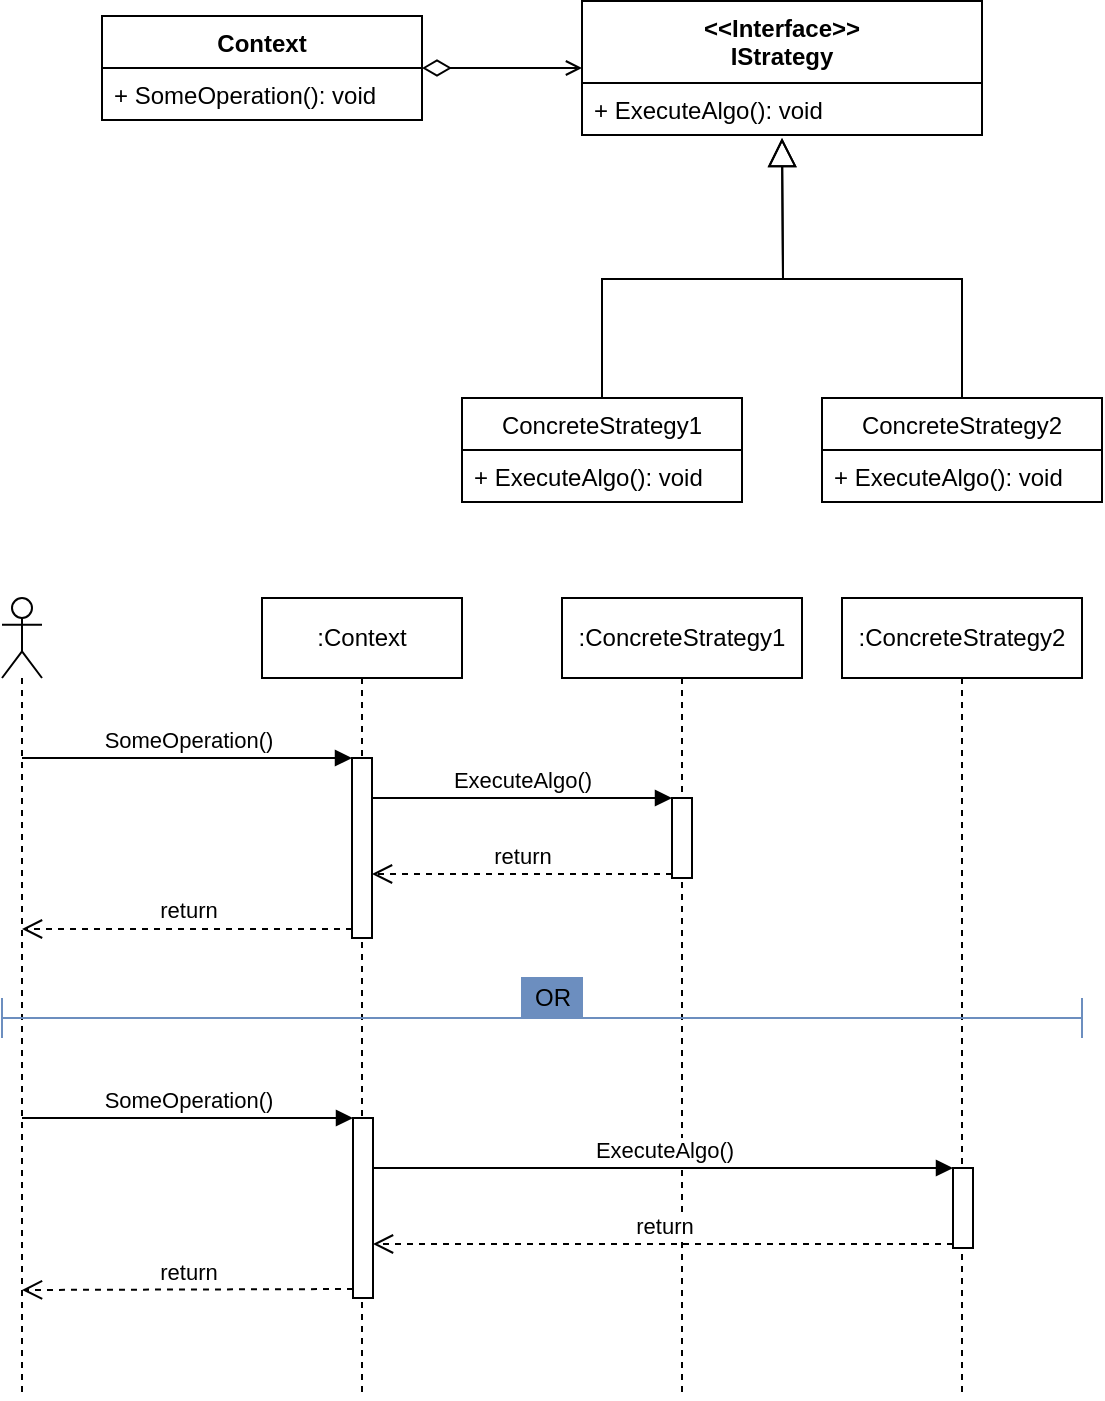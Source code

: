 <mxfile>
    <diagram id="fe0f95df-8578-7ff9-5e9f-db93b6560ab3" name="Strategy">
        <mxGraphModel dx="1386" dy="784" grid="1" gridSize="10" guides="1" tooltips="1" connect="1" arrows="1" fold="1" page="0" pageScale="1" pageWidth="850" pageHeight="1100" background="none" math="0" shadow="0">
            <root>
                <mxCell id="0"/>
                <mxCell id="1" parent="0"/>
                <mxCell id="46a01054fbe08899-24" style="edgeStyle=orthogonalEdgeStyle;rounded=0;html=1;jettySize=auto;orthogonalLoop=1;endArrow=open;endFill=0;startArrow=diamondThin;startFill=0;startSize=12;endSize=6;" parent="1" source="46a01054fbe08899-1" target="2" edge="1">
                    <mxGeometry relative="1" as="geometry">
                        <mxPoint x="360" y="175" as="targetPoint"/>
                    </mxGeometry>
                </mxCell>
                <mxCell id="46a01054fbe08899-1" value="Context" style="swimlane;fontStyle=1;align=center;verticalAlign=top;childLayout=stackLayout;horizontal=1;startSize=26;horizontalStack=0;resizeParent=1;resizeParentMax=0;resizeLast=0;collapsible=1;marginBottom=0;swimlaneFillColor=default;" parent="1" vertex="1">
                    <mxGeometry x="120" y="149" width="160" height="52" as="geometry"/>
                </mxCell>
                <mxCell id="46a01054fbe08899-4" value="+ SomeOperation(): void" style="text;strokeColor=none;align=left;verticalAlign=top;spacingLeft=4;spacingRight=4;overflow=hidden;rotatable=0;points=[[0,0.5],[1,0.5]];portConstraint=eastwest;" parent="46a01054fbe08899-1" vertex="1">
                    <mxGeometry y="26" width="160" height="26" as="geometry"/>
                </mxCell>
                <mxCell id="46a01054fbe08899-23" style="edgeStyle=orthogonalEdgeStyle;rounded=0;html=1;jettySize=auto;orthogonalLoop=1;endArrow=block;endFill=0;endSize=12;exitX=0.5;exitY=0;exitDx=0;exitDy=0;" parent="1" source="46a01054fbe08899-10" edge="1">
                    <mxGeometry relative="1" as="geometry">
                        <mxPoint x="460" y="210" as="targetPoint"/>
                    </mxGeometry>
                </mxCell>
                <mxCell id="46a01054fbe08899-10" value="ConcreteStrategy1" style="swimlane;fontStyle=0;childLayout=stackLayout;horizontal=1;startSize=26;horizontalStack=0;resizeParent=1;resizeParentMax=0;resizeLast=0;collapsible=1;marginBottom=0;strokeColor=default;fillColor=default;swimlaneFillColor=default;" parent="1" vertex="1">
                    <mxGeometry x="300" y="340" width="140" height="52" as="geometry"/>
                </mxCell>
                <mxCell id="46a01054fbe08899-11" value="+ ExecuteAlgo(): void" style="text;strokeColor=none;align=left;verticalAlign=top;spacingLeft=4;spacingRight=4;overflow=hidden;rotatable=0;points=[[0,0.5],[1,0.5]];portConstraint=eastwest;" parent="46a01054fbe08899-10" vertex="1">
                    <mxGeometry y="26" width="140" height="26" as="geometry"/>
                </mxCell>
                <mxCell id="46a01054fbe08899-22" style="edgeStyle=orthogonalEdgeStyle;rounded=0;html=1;jettySize=auto;orthogonalLoop=1;endArrow=block;endFill=0;endSize=12;exitX=0.5;exitY=0;exitDx=0;exitDy=0;" parent="1" source="46a01054fbe08899-19" edge="1">
                    <mxGeometry relative="1" as="geometry">
                        <mxPoint x="460" y="210" as="targetPoint"/>
                    </mxGeometry>
                </mxCell>
                <mxCell id="46a01054fbe08899-19" value="ConcreteStrategy2" style="swimlane;fontStyle=0;childLayout=stackLayout;horizontal=1;startSize=26;horizontalStack=0;resizeParent=1;resizeParentMax=0;resizeLast=0;collapsible=1;marginBottom=0;swimlaneFillColor=default;" parent="1" vertex="1">
                    <mxGeometry x="480" y="340" width="140" height="52" as="geometry"/>
                </mxCell>
                <mxCell id="46a01054fbe08899-20" value="+ ExecuteAlgo(): void" style="text;strokeColor=none;align=left;verticalAlign=top;spacingLeft=4;spacingRight=4;overflow=hidden;rotatable=0;points=[[0,0.5],[1,0.5]];portConstraint=eastwest;" parent="46a01054fbe08899-19" vertex="1">
                    <mxGeometry y="26" width="140" height="26" as="geometry"/>
                </mxCell>
                <mxCell id="46a01054fbe08899-27" value=":Context" style="shape=umlLifeline;perimeter=lifelinePerimeter;whiteSpace=wrap;html=1;container=1;collapsible=0;recursiveResize=0;outlineConnect=0;" parent="1" vertex="1">
                    <mxGeometry x="200" y="440" width="100" height="400" as="geometry"/>
                </mxCell>
                <mxCell id="46a01054fbe08899-32" value="" style="html=1;points=[];perimeter=orthogonalPerimeter;" parent="46a01054fbe08899-27" vertex="1">
                    <mxGeometry x="45" y="80" width="10" height="90" as="geometry"/>
                </mxCell>
                <mxCell id="46a01054fbe08899-42" value="" style="html=1;points=[];perimeter=orthogonalPerimeter;" parent="46a01054fbe08899-27" vertex="1">
                    <mxGeometry x="45.5" y="260" width="10" height="90" as="geometry"/>
                </mxCell>
                <mxCell id="46a01054fbe08899-43" value="SomeOperation()" style="html=1;verticalAlign=bottom;endArrow=block;entryX=0;entryY=0;" parent="46a01054fbe08899-27" target="46a01054fbe08899-42" edge="1">
                    <mxGeometry relative="1" as="geometry">
                        <mxPoint x="-120" y="260" as="sourcePoint"/>
                    </mxGeometry>
                </mxCell>
                <mxCell id="46a01054fbe08899-44" value="return" style="html=1;verticalAlign=bottom;endArrow=open;dashed=1;endSize=8;exitX=0;exitY=0.95;" parent="46a01054fbe08899-27" source="46a01054fbe08899-42" edge="1">
                    <mxGeometry relative="1" as="geometry">
                        <mxPoint x="-120" y="346" as="targetPoint"/>
                    </mxGeometry>
                </mxCell>
                <mxCell id="46a01054fbe08899-28" value=":ConcreteStrategy1" style="shape=umlLifeline;perimeter=lifelinePerimeter;whiteSpace=wrap;html=1;container=1;collapsible=0;recursiveResize=0;outlineConnect=0;" parent="1" vertex="1">
                    <mxGeometry x="350" y="440" width="120" height="400" as="geometry"/>
                </mxCell>
                <mxCell id="46a01054fbe08899-36" value="" style="html=1;points=[];perimeter=orthogonalPerimeter;" parent="46a01054fbe08899-28" vertex="1">
                    <mxGeometry x="55" y="100" width="10" height="40" as="geometry"/>
                </mxCell>
                <mxCell id="46a01054fbe08899-29" value=":ConcreteStrategy2" style="shape=umlLifeline;perimeter=lifelinePerimeter;whiteSpace=wrap;html=1;container=1;collapsible=0;recursiveResize=0;outlineConnect=0;" parent="1" vertex="1">
                    <mxGeometry x="490" y="440" width="120" height="400" as="geometry"/>
                </mxCell>
                <mxCell id="46a01054fbe08899-45" value="" style="html=1;points=[];perimeter=orthogonalPerimeter;" parent="46a01054fbe08899-29" vertex="1">
                    <mxGeometry x="55.5" y="285" width="10" height="40" as="geometry"/>
                </mxCell>
                <mxCell id="46a01054fbe08899-30" value="" style="shape=umlLifeline;participant=umlActor;perimeter=lifelinePerimeter;whiteSpace=wrap;html=1;container=1;collapsible=0;recursiveResize=0;verticalAlign=top;spacingTop=36;labelBackgroundColor=#ffffff;outlineConnect=0;" parent="1" vertex="1">
                    <mxGeometry x="70" y="440" width="20" height="400" as="geometry"/>
                </mxCell>
                <mxCell id="46a01054fbe08899-33" value="SomeOperation()" style="html=1;verticalAlign=bottom;endArrow=block;entryX=0;entryY=0;" parent="1" source="46a01054fbe08899-30" target="46a01054fbe08899-32" edge="1">
                    <mxGeometry relative="1" as="geometry">
                        <mxPoint x="175" y="520" as="sourcePoint"/>
                    </mxGeometry>
                </mxCell>
                <mxCell id="46a01054fbe08899-34" value="return" style="html=1;verticalAlign=bottom;endArrow=open;dashed=1;endSize=8;exitX=0;exitY=0.95;" parent="1" source="46a01054fbe08899-32" target="46a01054fbe08899-30" edge="1">
                    <mxGeometry relative="1" as="geometry">
                        <mxPoint x="80" y="596" as="targetPoint"/>
                    </mxGeometry>
                </mxCell>
                <mxCell id="46a01054fbe08899-37" value="ExecuteAlgo()" style="html=1;verticalAlign=bottom;endArrow=block;entryX=0;entryY=0;" parent="1" source="46a01054fbe08899-32" target="46a01054fbe08899-36" edge="1">
                    <mxGeometry relative="1" as="geometry">
                        <mxPoint x="260" y="540" as="sourcePoint"/>
                    </mxGeometry>
                </mxCell>
                <mxCell id="46a01054fbe08899-38" value="return" style="html=1;verticalAlign=bottom;endArrow=open;dashed=1;endSize=8;exitX=0;exitY=0.95;" parent="1" source="46a01054fbe08899-36" target="46a01054fbe08899-32" edge="1">
                    <mxGeometry relative="1" as="geometry">
                        <mxPoint x="365" y="616" as="targetPoint"/>
                    </mxGeometry>
                </mxCell>
                <mxCell id="46a01054fbe08899-46" value="ExecuteAlgo()" style="html=1;verticalAlign=bottom;endArrow=block;entryX=0;entryY=0;" parent="1" source="46a01054fbe08899-42" target="46a01054fbe08899-45" edge="1">
                    <mxGeometry relative="1" as="geometry">
                        <mxPoint x="270.5" y="725" as="sourcePoint"/>
                    </mxGeometry>
                </mxCell>
                <mxCell id="46a01054fbe08899-47" value="return" style="html=1;verticalAlign=bottom;endArrow=open;dashed=1;endSize=8;exitX=0;exitY=0.95;" parent="1" source="46a01054fbe08899-45" target="46a01054fbe08899-42" edge="1">
                    <mxGeometry relative="1" as="geometry">
                        <mxPoint x="270.5" y="763" as="targetPoint"/>
                    </mxGeometry>
                </mxCell>
                <mxCell id="46a01054fbe08899-48" value="" style="shape=crossbar;whiteSpace=wrap;html=1;rounded=1;strokeColor=#6c8ebf;" parent="1" vertex="1">
                    <mxGeometry x="70" y="640" width="540" height="20" as="geometry"/>
                </mxCell>
                <mxCell id="46a01054fbe08899-49" value="OR&lt;br&gt;" style="text;html=1;resizable=0;points=[];autosize=1;align=center;verticalAlign=top;spacingTop=-4;strokeColor=#6c8ebf;fontColor=#000000;fillColor=#6C8EBF;" parent="1" vertex="1">
                    <mxGeometry x="330" y="630" width="30" height="20" as="geometry"/>
                </mxCell>
                <mxCell id="2" value="&lt;&lt;Interface&gt;&gt;&#10;IStrategy" style="swimlane;fontStyle=1;align=center;verticalAlign=top;childLayout=stackLayout;horizontal=1;startSize=41;horizontalStack=0;resizeParent=1;resizeParentMax=0;resizeLast=0;collapsible=1;marginBottom=0;swimlaneFillColor=default;" vertex="1" parent="1">
                    <mxGeometry x="360" y="141.5" width="200" height="67" as="geometry"/>
                </mxCell>
                <mxCell id="3" value="+ ExecuteAlgo(): void" style="text;strokeColor=none;align=left;verticalAlign=top;spacingLeft=4;spacingRight=4;overflow=hidden;rotatable=0;points=[[0,0.5],[1,0.5]];portConstraint=eastwest;" vertex="1" parent="2">
                    <mxGeometry y="41" width="200" height="26" as="geometry"/>
                </mxCell>
            </root>
        </mxGraphModel>
    </diagram>
    <diagram id="69f8f34a-8516-3da5-c032-b171a3a55cab" name="Strategy Sequence">
        <mxGraphModel dx="1769" dy="1120" grid="1" gridSize="10" guides="1" tooltips="1" connect="1" arrows="1" fold="1" page="0" pageScale="1" pageWidth="850" pageHeight="1100" background="none" math="0" shadow="0">
            <root>
                <mxCell id="0"/>
                <mxCell id="1" parent="0"/>
                <mxCell id="2" value=":Program" style="shape=umlLifeline;perimeter=lifelinePerimeter;whiteSpace=wrap;html=1;container=1;collapsible=0;recursiveResize=0;outlineConnect=0;" parent="1" vertex="1">
                    <mxGeometry x="40" y="80" width="100" height="280" as="geometry"/>
                </mxCell>
                <mxCell id="9" value="" style="html=1;points=[];perimeter=orthogonalPerimeter;" parent="2" vertex="1">
                    <mxGeometry x="45" y="50" width="10" height="220" as="geometry"/>
                </mxCell>
                <mxCell id="3" value=":SortableCollection" style="shape=umlLifeline;perimeter=lifelinePerimeter;whiteSpace=wrap;html=1;container=1;collapsible=0;recursiveResize=0;outlineConnect=0;" parent="1" vertex="1">
                    <mxGeometry x="200" y="80" width="120" height="280" as="geometry"/>
                </mxCell>
                <mxCell id="12" value="" style="html=1;points=[];perimeter=orthogonalPerimeter;" parent="3" vertex="1">
                    <mxGeometry x="55" y="100" width="10" height="60" as="geometry"/>
                </mxCell>
                <mxCell id="15" value="" style="html=1;points=[];perimeter=orthogonalPerimeter;" parent="3" vertex="1">
                    <mxGeometry x="55" y="170" width="10" height="100" as="geometry"/>
                </mxCell>
                <mxCell id="R_KAV4m_lqOHIZeDf2zq-22" value="" style="html=1;points=[];perimeter=orthogonalPerimeter;strokeColor=default;fontColor=#000000;fillColor=default;" vertex="1" parent="3">
                    <mxGeometry x="60" y="130" width="10" height="20" as="geometry"/>
                </mxCell>
                <mxCell id="R_KAV4m_lqOHIZeDf2zq-23" value="_sortStrategy = strategy" style="edgeStyle=orthogonalEdgeStyle;html=1;align=left;spacingLeft=2;endArrow=block;rounded=0;entryX=1;entryY=0;fontColor=default;" edge="1" target="R_KAV4m_lqOHIZeDf2zq-22" parent="3">
                    <mxGeometry x="0.004" relative="1" as="geometry">
                        <mxPoint x="65" y="110" as="sourcePoint"/>
                        <Array as="points">
                            <mxPoint x="95" y="110"/>
                        </Array>
                        <mxPoint as="offset"/>
                    </mxGeometry>
                </mxCell>
                <mxCell id="R_KAV4m_lqOHIZeDf2zq-28" value="" style="html=1;points=[];perimeter=orthogonalPerimeter;strokeColor=default;fontColor=default;fillColor=default;" vertex="1" parent="3">
                    <mxGeometry x="60" y="240" width="10" height="20" as="geometry"/>
                </mxCell>
                <mxCell id="R_KAV4m_lqOHIZeDf2zq-29" value="_items = sorted items" style="edgeStyle=orthogonalEdgeStyle;html=1;align=left;spacingLeft=2;endArrow=block;rounded=0;entryX=1;entryY=0;fontColor=default;" edge="1" target="R_KAV4m_lqOHIZeDf2zq-28" parent="3">
                    <mxGeometry x="0.003" relative="1" as="geometry">
                        <mxPoint x="65" y="220" as="sourcePoint"/>
                        <Array as="points">
                            <mxPoint x="95" y="220"/>
                        </Array>
                        <mxPoint as="offset"/>
                    </mxGeometry>
                </mxCell>
                <mxCell id="4" value="strategy&lt;br&gt;:SortDescendingStrategy" style="shape=umlLifeline;perimeter=lifelinePerimeter;whiteSpace=wrap;html=1;container=1;collapsible=0;recursiveResize=0;outlineConnect=0;" parent="1" vertex="1">
                    <mxGeometry x="380" y="120" width="150" height="240" as="geometry"/>
                </mxCell>
                <mxCell id="18" value="" style="html=1;points=[];perimeter=orthogonalPerimeter;" parent="4" vertex="1">
                    <mxGeometry x="70" y="140" width="10" height="30" as="geometry"/>
                </mxCell>
                <mxCell id="7" value="new" style="html=1;verticalAlign=bottom;endArrow=block;exitX=0.917;exitY=0.045;exitDx=0;exitDy=0;exitPerimeter=0;" parent="1" source="9" edge="1">
                    <mxGeometry relative="1" as="geometry">
                        <mxPoint x="380" y="140" as="sourcePoint"/>
                        <mxPoint x="380" y="140" as="targetPoint"/>
                    </mxGeometry>
                </mxCell>
                <mxCell id="13" value="SetSortStrategy(strategy)" style="html=1;verticalAlign=bottom;endArrow=block;entryX=0;entryY=0;" parent="1" target="12" edge="1">
                    <mxGeometry relative="1" as="geometry">
                        <mxPoint x="95" y="180" as="sourcePoint"/>
                        <mxPoint as="offset"/>
                    </mxGeometry>
                </mxCell>
                <mxCell id="19" value="Sort(Items)" style="html=1;verticalAlign=bottom;endArrow=block;entryX=0;entryY=0;exitX=1.019;exitY=0.098;exitPerimeter=0;exitDx=0;exitDy=0;" parent="1" source="15" target="18" edge="1">
                    <mxGeometry relative="1" as="geometry">
                        <mxPoint x="270" y="220" as="sourcePoint"/>
                    </mxGeometry>
                </mxCell>
                <mxCell id="20" value="return sorted items" style="html=1;verticalAlign=bottom;endArrow=open;dashed=1;endSize=8;exitX=0;exitY=0.95;entryX=1.019;entryY=0.4;entryPerimeter=0;entryDx=0;entryDy=0;" parent="1" source="18" target="15" edge="1">
                    <mxGeometry x="0.003" relative="1" as="geometry">
                        <mxPoint x="280" y="287" as="targetPoint"/>
                        <mxPoint as="offset"/>
                    </mxGeometry>
                </mxCell>
                <mxCell id="16" value="Sort()" style="html=1;verticalAlign=bottom;endArrow=block;entryX=0;entryY=0;exitX=0.964;exitY=0.545;exitDx=0;exitDy=0;exitPerimeter=0;" parent="1" source="9" target="15" edge="1">
                    <mxGeometry relative="1" as="geometry">
                        <mxPoint x="100" y="270" as="sourcePoint"/>
                    </mxGeometry>
                </mxCell>
                <mxCell id="R_KAV4m_lqOHIZeDf2zq-33" value="" style="endArrow=none;html=1;fontColor=default;" edge="1" parent="1">
                    <mxGeometry width="50" height="50" relative="1" as="geometry">
                        <mxPoint x="-40" as="sourcePoint"/>
                        <mxPoint x="680" as="targetPoint"/>
                    </mxGeometry>
                </mxCell>
            </root>
        </mxGraphModel>
    </diagram>
    <diagram id="a0d90a59-ad95-61b6-8cdf-88db7958e744" name="Abstract Factory">
        <mxGraphModel grid="1" page="0" gridSize="10" guides="1" tooltips="1" connect="1" arrows="1" fold="1" pageScale="1" pageWidth="850" pageHeight="1100" background="#ffffff" math="0" shadow="0">
            <root>
                <mxCell id="0"/>
                <mxCell id="1" parent="0"/>
                <mxCell id="2" value="&lt;p style=&quot;margin: 0px ; margin-top: 4px ; text-align: center&quot;&gt;&lt;i&gt;&amp;lt;&amp;lt;Interface&amp;gt;&amp;gt;&lt;/i&gt;&lt;br&gt;&lt;b&gt;IVehicleFactory&lt;/b&gt;&lt;/p&gt;&lt;hr size=&quot;1&quot;&gt;&lt;p style=&quot;margin: 0px ; margin-left: 4px&quot;&gt;&lt;span&gt;+ CreateCar(): ICar&lt;/span&gt;&lt;br&gt;&lt;/p&gt;&lt;p style=&quot;margin: 0px ; margin-left: 4px&quot;&gt;+ CreateBike(): IBike&lt;/p&gt;" style="verticalAlign=top;align=left;overflow=fill;fontSize=12;fontFamily=Helvetica;html=1;" parent="1" vertex="1">
                    <mxGeometry x="90" y="175" width="180" height="80" as="geometry"/>
                </mxCell>
                <mxCell id="4" value="«interface»&lt;br&gt;&lt;b&gt;ICar&lt;/b&gt;" style="html=1;" parent="1" vertex="1">
                    <mxGeometry x="460" y="175" width="120" height="50" as="geometry"/>
                </mxCell>
                <mxCell id="5" value="«interface»&lt;br&gt;&lt;b&gt;IBike&lt;/b&gt;" style="html=1;" parent="1" vertex="1">
                    <mxGeometry x="720" y="175" width="120" height="50" as="geometry"/>
                </mxCell>
                <mxCell id="10" style="edgeStyle=elbowEdgeStyle;rounded=0;elbow=vertical;html=1;jettySize=auto;orthogonalLoop=1;endArrow=block;endFill=0;endSize=12;" parent="1" source="6" target="2" edge="1">
                    <mxGeometry relative="1" as="geometry"/>
                </mxCell>
                <mxCell id="6" value="LowGradeVehicleFactory" style="swimlane;fontStyle=0;childLayout=stackLayout;horizontal=1;startSize=26;horizontalStack=0;resizeParent=1;resizeParentMax=0;resizeLast=0;collapsible=1;marginBottom=0;" parent="1" vertex="1">
                    <mxGeometry x="200" y="440" width="190" height="78" as="geometry"/>
                </mxCell>
                <mxCell id="7" value="+ CreateCar(): ICar" style="text;strokeColor=none;align=left;verticalAlign=top;spacingLeft=4;spacingRight=4;overflow=hidden;rotatable=0;points=[[0,0.5],[1,0.5]];portConstraint=eastwest;" parent="6" vertex="1">
                    <mxGeometry y="26" width="190" height="26" as="geometry"/>
                </mxCell>
                <mxCell id="8" value="+ CreateBike(): IBike" style="text;strokeColor=none;align=left;verticalAlign=top;spacingLeft=4;spacingRight=4;overflow=hidden;rotatable=0;points=[[0,0.5],[1,0.5]];portConstraint=eastwest;" parent="6" vertex="1">
                    <mxGeometry y="52" width="190" height="26" as="geometry"/>
                </mxCell>
                <mxCell id="17" style="edgeStyle=orthogonalEdgeStyle;rounded=0;elbow=vertical;html=1;endArrow=block;endFill=0;endSize=12;jettySize=auto;orthogonalLoop=1;entryX=0.5;entryY=1;exitX=0.5;exitY=0;" parent="1" source="16" target="4" edge="1">
                    <mxGeometry relative="1" as="geometry"/>
                </mxCell>
                <mxCell id="16" value="LowGradeCar" style="html=1;" parent="1" vertex="1">
                    <mxGeometry x="400" y="335" width="110" height="50" as="geometry"/>
                </mxCell>
                <mxCell id="19" style="edgeStyle=orthogonalEdgeStyle;rounded=0;elbow=vertical;html=1;endArrow=block;endFill=0;endSize=12;jettySize=auto;orthogonalLoop=1;" parent="1" source="18" target="5" edge="1">
                    <mxGeometry relative="1" as="geometry"/>
                </mxCell>
                <mxCell id="18" value="LowGradeBike" style="html=1;" parent="1" vertex="1">
                    <mxGeometry x="660" y="335" width="110" height="50" as="geometry"/>
                </mxCell>
                <mxCell id="20" style="edgeStyle=orthogonalEdgeStyle;rounded=0;elbow=vertical;html=1;endArrow=open;endFill=0;endSize=12;jettySize=auto;orthogonalLoop=1;dashed=1;exitX=1;exitY=0.5;entryX=0.5;entryY=1;strokeWidth=1;" parent="1" source="6" target="16" edge="1">
                    <mxGeometry relative="1" as="geometry">
                        <Array as="points">
                            <mxPoint x="455" y="479"/>
                        </Array>
                    </mxGeometry>
                </mxCell>
                <mxCell id="22" value="&amp;lt;&amp;lt;Creates&amp;gt;&amp;gt;" style="text;html=1;resizable=0;points=[];align=center;verticalAlign=middle;labelBackgroundColor=#ffffff;" parent="20" vertex="1" connectable="0">
                    <mxGeometry y="-19" relative="1" as="geometry">
                        <mxPoint x="-24" y="-44" as="offset"/>
                    </mxGeometry>
                </mxCell>
                <mxCell id="21" style="edgeStyle=orthogonalEdgeStyle;rounded=0;elbow=vertical;html=1;endArrow=open;endFill=0;endSize=12;jettySize=auto;orthogonalLoop=1;dashed=1;exitX=1;exitY=0.75;jumpStyle=arc;jumpSize=12;" parent="1" source="6" target="18" edge="1">
                    <mxGeometry relative="1" as="geometry"/>
                </mxCell>
                <mxCell id="23" value="&amp;lt;&amp;lt;Creates&amp;gt;&amp;gt;" style="text;html=1;resizable=0;points=[];align=center;verticalAlign=middle;labelBackgroundColor=#ffffff;" parent="21" vertex="1" connectable="0">
                    <mxGeometry x="-0.243" y="-1" relative="1" as="geometry">
                        <mxPoint x="159" y="-80" as="offset"/>
                    </mxGeometry>
                </mxCell>
                <mxCell id="29" style="edgeStyle=elbowEdgeStyle;rounded=0;elbow=vertical;html=1;endArrow=block;endFill=0;endSize=12;jettySize=auto;orthogonalLoop=1;" parent="1" source="24" target="2" edge="1">
                    <mxGeometry relative="1" as="geometry">
                        <mxPoint x="360" y="380" as="targetPoint"/>
                    </mxGeometry>
                </mxCell>
                <mxCell id="24" value="HighGradeVehicleFactory" style="swimlane;fontStyle=0;childLayout=stackLayout;horizontal=1;startSize=26;horizontalStack=0;resizeParent=1;resizeParentMax=0;resizeLast=0;collapsible=1;marginBottom=0;" parent="1" vertex="1">
                    <mxGeometry x="-30" y="440" width="190" height="78" as="geometry"/>
                </mxCell>
                <mxCell id="25" value="+ CreateCar(): ICar" style="text;strokeColor=none;align=left;verticalAlign=top;spacingLeft=4;spacingRight=4;overflow=hidden;rotatable=0;points=[[0,0.5],[1,0.5]];portConstraint=eastwest;" parent="24" vertex="1">
                    <mxGeometry y="26" width="190" height="26" as="geometry"/>
                </mxCell>
                <mxCell id="26" value="+ CreateBike(): IBike" style="text;strokeColor=none;align=left;verticalAlign=top;spacingLeft=4;spacingRight=4;overflow=hidden;rotatable=0;points=[[0,0.5],[1,0.5]];portConstraint=eastwest;" parent="24" vertex="1">
                    <mxGeometry y="52" width="190" height="26" as="geometry"/>
                </mxCell>
                <mxCell id="35" style="edgeStyle=orthogonalEdgeStyle;rounded=0;html=1;endArrow=block;endFill=0;endSize=12;jettySize=auto;orthogonalLoop=1;exitX=0.5;exitY=0;" parent="1" source="27" target="4" edge="1">
                    <mxGeometry relative="1" as="geometry"/>
                </mxCell>
                <mxCell id="27" value="HighGradeCar" style="html=1;" parent="1" vertex="1">
                    <mxGeometry x="530" y="335" width="110" height="50" as="geometry"/>
                </mxCell>
                <mxCell id="36" style="edgeStyle=orthogonalEdgeStyle;rounded=0;html=1;endArrow=block;endFill=0;endSize=12;jettySize=auto;orthogonalLoop=1;exitX=0.5;exitY=0;" parent="1" source="28" target="5" edge="1">
                    <mxGeometry relative="1" as="geometry"/>
                </mxCell>
                <mxCell id="28" value="HighGradeBike" style="html=1;" parent="1" vertex="1">
                    <mxGeometry x="790" y="335" width="110" height="50" as="geometry"/>
                </mxCell>
                <mxCell id="30" style="edgeStyle=orthogonalEdgeStyle;rounded=0;html=1;endArrow=open;endFill=0;endSize=12;jettySize=auto;orthogonalLoop=1;dashed=1;exitX=1;exitY=0.5;entryX=0.5;entryY=1;jumpStyle=arc;jumpSize=12;" parent="1" source="26" target="28" edge="1">
                    <mxGeometry relative="1" as="geometry">
                        <mxPoint x="110" y="419.5" as="sourcePoint"/>
                        <mxPoint x="240" y="419.5" as="targetPoint"/>
                        <Array as="points">
                            <mxPoint x="170" y="505"/>
                            <mxPoint x="170" y="550"/>
                            <mxPoint x="845" y="550"/>
                        </Array>
                    </mxGeometry>
                </mxCell>
                <mxCell id="31" value="&amp;lt;&amp;lt;Creates&amp;gt;&amp;gt;" style="text;html=1;resizable=0;points=[];align=center;verticalAlign=middle;labelBackgroundColor=#ffffff;" parent="30" vertex="1" connectable="0">
                    <mxGeometry y="-19" relative="1" as="geometry">
                        <mxPoint x="282" y="-149" as="offset"/>
                    </mxGeometry>
                </mxCell>
                <mxCell id="32" style="edgeStyle=orthogonalEdgeStyle;rounded=0;html=1;endArrow=open;endFill=0;endSize=12;jettySize=auto;orthogonalLoop=1;dashed=1;exitX=1;exitY=0.5;jumpStyle=arc;jumpSize=12;entryX=0.5;entryY=1;" parent="1" source="25" target="27" edge="1">
                    <mxGeometry relative="1" as="geometry">
                        <mxPoint x="140" y="520" as="sourcePoint"/>
                        <mxPoint x="270" y="520" as="targetPoint"/>
                        <Array as="points">
                            <mxPoint x="180" y="479"/>
                            <mxPoint x="180" y="530"/>
                            <mxPoint x="585" y="530"/>
                        </Array>
                    </mxGeometry>
                </mxCell>
                <mxCell id="33" value="&amp;lt;&amp;lt;Creates&amp;gt;&amp;gt;" style="text;html=1;resizable=0;points=[];align=center;verticalAlign=middle;labelBackgroundColor=#ffffff;" parent="32" vertex="1" connectable="0">
                    <mxGeometry y="-19" relative="1" as="geometry">
                        <mxPoint x="165" y="-129" as="offset"/>
                    </mxGeometry>
                </mxCell>
            </root>
        </mxGraphModel>
    </diagram>
    <diagram id="024c3a24-c5cd-4413-4fda-a2565cb1df91" name="Abstract Factory Sequence">
        <mxGraphModel grid="1" page="1" gridSize="10" guides="1" tooltips="1" connect="1" arrows="1" fold="1" pageScale="1" pageWidth="850" pageHeight="1100" background="#ffffff" math="0" shadow="0">
            <root>
                <mxCell id="0"/>
                <mxCell id="1" parent="0"/>
                <mxCell id="2" value=":Program" style="shape=umlLifeline;perimeter=lifelinePerimeter;whiteSpace=wrap;html=1;container=1;collapsible=0;recursiveResize=0;outlineConnect=0;" parent="1" vertex="1">
                    <mxGeometry x="80" y="80" width="100" height="300" as="geometry"/>
                </mxCell>
                <mxCell id="3" value="concreteFactory&lt;br&gt;:HighGradeVehicleFactory&lt;br&gt;" style="shape=umlLifeline;perimeter=lifelinePerimeter;whiteSpace=wrap;html=1;container=1;collapsible=0;recursiveResize=0;outlineConnect=0;" parent="1" vertex="1">
                    <mxGeometry x="400" y="80" width="160" height="300" as="geometry"/>
                </mxCell>
                <mxCell id="4" value="abstractFactory&lt;br&gt;:IVehicleFactory" style="shape=umlLifeline;perimeter=lifelinePerimeter;whiteSpace=wrap;html=1;container=1;collapsible=0;recursiveResize=0;outlineConnect=0;" parent="1" vertex="1">
                    <mxGeometry x="240" y="80" width="120" height="300" as="geometry"/>
                </mxCell>
            </root>
        </mxGraphModel>
    </diagram>
    <diagram id="e725a75f-7668-f31d-9377-71e1dfa57c7c" name="Singleton">
        <mxGraphModel grid="1" page="1" gridSize="10" guides="1" tooltips="1" connect="1" arrows="1" fold="1" pageScale="1" pageWidth="850" pageHeight="1100" background="#ffffff" math="0" shadow="0">
            <root>
                <mxCell id="0"/>
                <mxCell id="1" parent="0"/>
                <mxCell id="2" value="Singleton" style="swimlane;fontStyle=1;align=center;verticalAlign=top;childLayout=stackLayout;horizontal=1;startSize=26;horizontalStack=0;resizeParent=1;resizeParentMax=0;resizeLast=0;collapsible=1;marginBottom=0;" parent="1" vertex="1">
                    <mxGeometry x="370" y="147" width="160" height="112" as="geometry"/>
                </mxCell>
                <mxCell id="3" value="- instance: Singleton" style="text;strokeColor=none;fillColor=none;align=left;verticalAlign=top;spacingLeft=4;spacingRight=4;overflow=hidden;rotatable=0;points=[[0,0.5],[1,0.5]];portConstraint=eastwest;fontStyle=4" parent="2" vertex="1">
                    <mxGeometry y="26" width="160" height="26" as="geometry"/>
                </mxCell>
                <mxCell id="4" value="" style="line;strokeWidth=1;fillColor=none;align=left;verticalAlign=middle;spacingTop=-1;spacingLeft=3;spacingRight=3;rotatable=0;labelPosition=right;points=[];portConstraint=eastwest;" parent="2" vertex="1">
                    <mxGeometry y="52" width="160" height="8" as="geometry"/>
                </mxCell>
                <mxCell id="5" value="+ Create(): Singleton" style="text;strokeColor=none;fillColor=none;align=left;verticalAlign=top;spacingLeft=4;spacingRight=4;overflow=hidden;rotatable=0;points=[[0,0.5],[1,0.5]];portConstraint=eastwest;fontStyle=4" parent="2" vertex="1">
                    <mxGeometry y="60" width="160" height="26" as="geometry"/>
                </mxCell>
                <mxCell id="6" value="- Singleton()" style="text;strokeColor=none;fillColor=none;align=left;verticalAlign=top;spacingLeft=4;spacingRight=4;overflow=hidden;rotatable=0;points=[[0,0.5],[1,0.5]];portConstraint=eastwest;" parent="2" vertex="1">
                    <mxGeometry y="86" width="160" height="26" as="geometry"/>
                </mxCell>
            </root>
        </mxGraphModel>
    </diagram>
</mxfile>